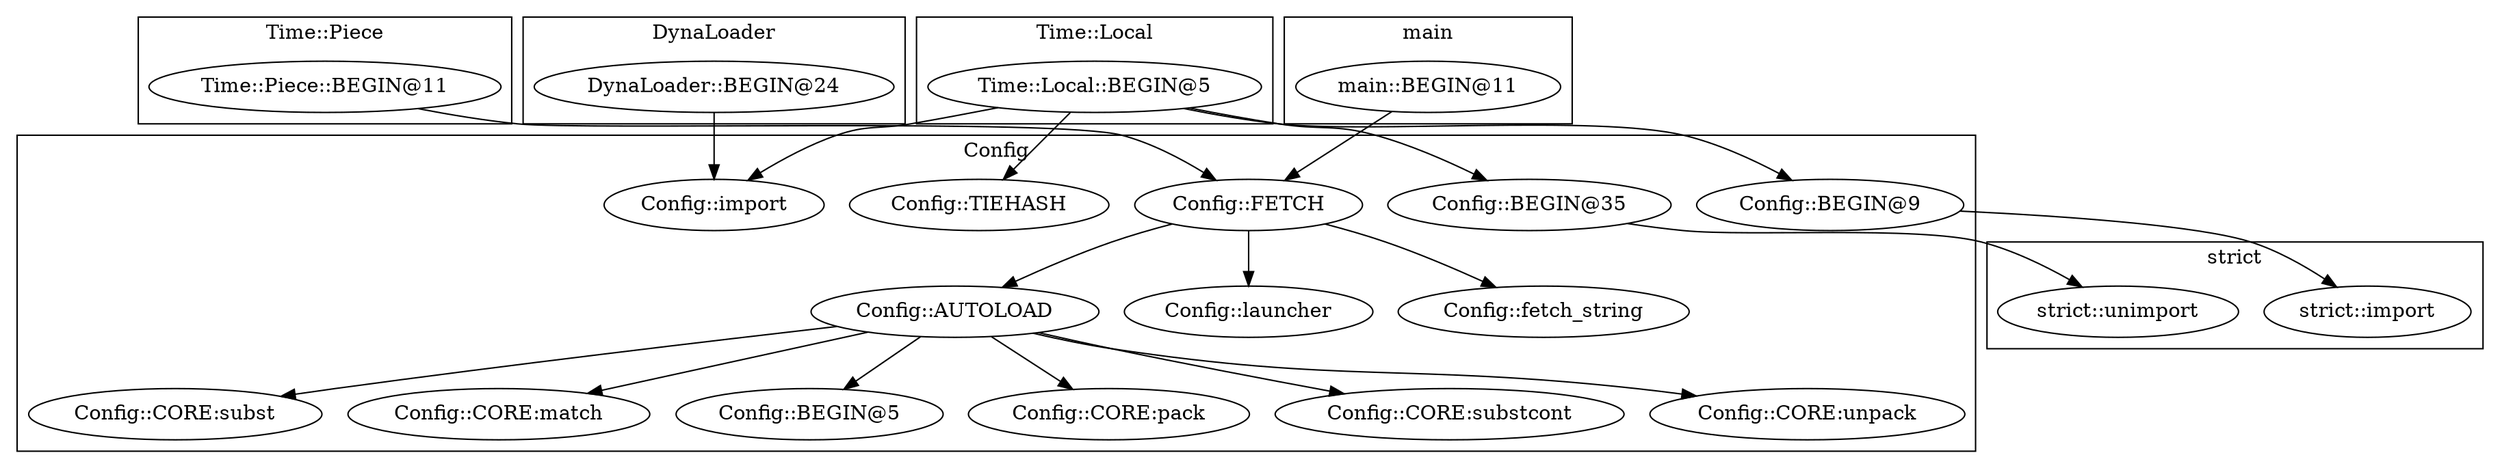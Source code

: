 digraph {
graph [overlap=false]
subgraph cluster_Time_Piece {
	label="Time::Piece";
	"Time::Piece::BEGIN@11";
}
subgraph cluster_Config {
	label="Config";
	"Config::BEGIN@35";
	"Config::CORE:subst";
	"Config::TIEHASH";
	"Config::CORE:match";
	"Config::BEGIN@5";
	"Config::fetch_string";
	"Config::AUTOLOAD";
	"Config::import";
	"Config::CORE:pack";
	"Config::BEGIN@9";
	"Config::launcher";
	"Config::CORE:substcont";
	"Config::CORE:unpack";
	"Config::FETCH";
}
subgraph cluster_DynaLoader {
	label="DynaLoader";
	"DynaLoader::BEGIN@24";
}
subgraph cluster_Time_Local {
	label="Time::Local";
	"Time::Local::BEGIN@5";
}
subgraph cluster_main {
	label="main";
	"main::BEGIN@11";
}
subgraph cluster_strict {
	label="strict";
	"strict::import";
	"strict::unimport";
}
"Config::AUTOLOAD" -> "Config::CORE:match";
"Config::AUTOLOAD" -> "Config::CORE:pack";
"Time::Local::BEGIN@5" -> "Config::BEGIN@35";
"Config::FETCH" -> "Config::AUTOLOAD";
"Config::BEGIN@35" -> "strict::unimport";
"Config::AUTOLOAD" -> "Config::CORE:substcont";
"Config::FETCH" -> "Config::fetch_string";
"Config::FETCH" -> "Config::launcher";
"Config::AUTOLOAD" -> "Config::CORE:unpack";
"Time::Local::BEGIN@5" -> "Config::TIEHASH";
"Config::AUTOLOAD" -> "Config::BEGIN@5";
"Time::Local::BEGIN@5" -> "Config::import";
"DynaLoader::BEGIN@24" -> "Config::import";
"Time::Local::BEGIN@5" -> "Config::BEGIN@9";
"Time::Piece::BEGIN@11" -> "Config::FETCH";
"main::BEGIN@11" -> "Config::FETCH";
"Config::AUTOLOAD" -> "Config::CORE:subst";
"Config::BEGIN@9" -> "strict::import";
}
